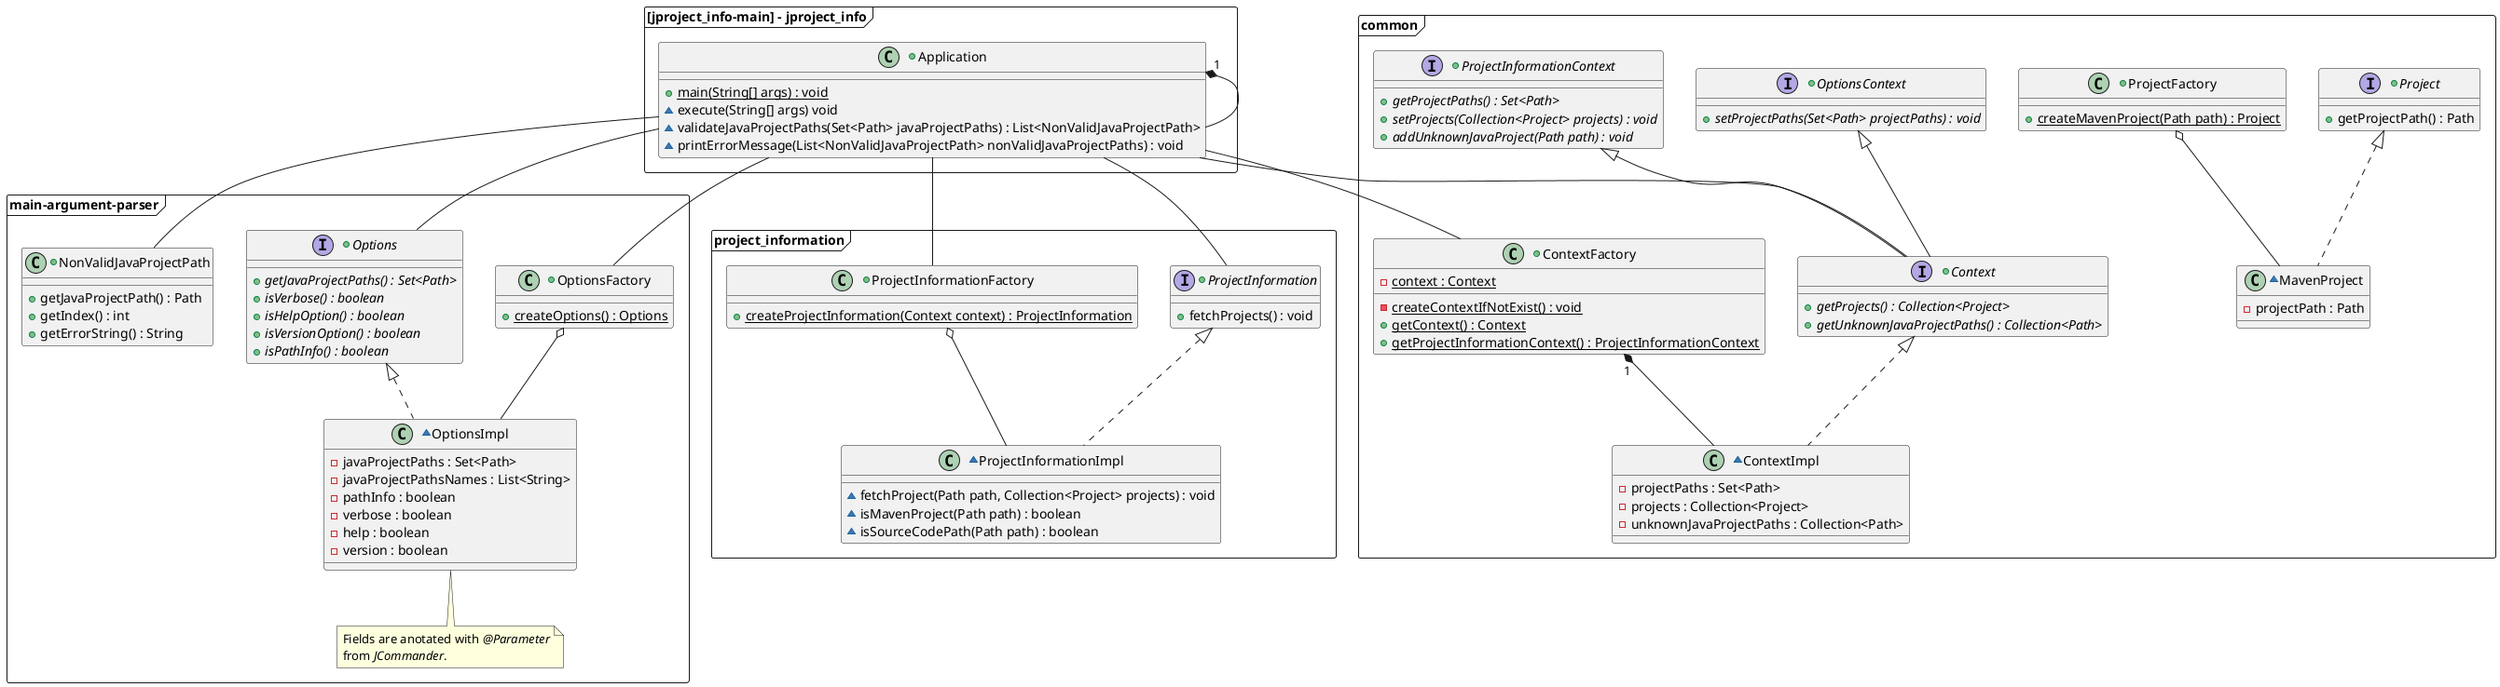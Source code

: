 @startuml
package "[jproject_info-main] - jproject_info" <<Frame>> {
  +class Application {
      +{static}main(String[] args) : void
      ~execute(String[] args) void
      ~validateJavaProjectPaths(Set<Path> javaProjectPaths) : List<NonValidJavaProjectPath>
      ~printErrorMessage(List<NonValidJavaProjectPath> nonValidJavaProjectPaths) : void
  }

  Application "1" *-- Application
}

package main-argument-parser <<Frame>> {
  +class OptionsFactory {
      +{static}createOptions() : Options
  }

  +interface Options {
      +{abstract}getJavaProjectPaths() : Set<Path>
      +{abstract}isVerbose() : boolean
      +{abstract}isHelpOption() : boolean
      +{abstract}isVersionOption() : boolean
      +{abstract}isPathInfo() : boolean
  }

  ~class OptionsImpl {
      -javaProjectPaths : Set<Path>
      -javaProjectPathsNames : List<String>
      -pathInfo : boolean
      -verbose : boolean
      -help : boolean
      -version : boolean
  }

  note as OptionsImplNote
      Fields are anotated with <i>@Parameter</i>
      from <i>JCommander</i>.
  end note

  +class NonValidJavaProjectPath {
      +getJavaProjectPath() : Path
      +getIndex() : int
      +getErrorString() : String
  }

  Options <|.. OptionsImpl

  OptionsImpl .. OptionsImplNote

  OptionsFactory o-- OptionsImpl
}

package common <<Frame>> {
  +interface Context {
      +{abstract}getProjects() : Collection<Project>
      +{abstract}getUnknownJavaProjectPaths() : Collection<Path>
  }

  +interface OptionsContext {
      +{abstract}setProjectPaths(Set<Path> projectPaths) : void
  }

  +interface ProjectInformationContext {
      +{abstract}getProjectPaths() : Set<Path>
      +{abstract}setProjects(Collection<Project> projects) : void
      +{abstract}addUnknownJavaProject(Path path) : void
  }

  OptionsContext <|-- Context
  ProjectInformationContext <|-- Context

  ~class ContextImpl {
      -projectPaths : Set<Path>
      -projects : Collection<Project>
      -unknownJavaProjectPaths : Collection<Path>
  }

  +class ContextFactory {
      -{static}context : Context
      -{static}createContextIfNotExist() : void
      +{static}getContext() : Context
      +{static}getProjectInformationContext() : ProjectInformationContext
  }

  ContextFactory "1" *-- ContextImpl

  Context <|.. ContextImpl

  +interface Project {
      +getProjectPath() : Path
  }

  ~class MavenProject {
      -projectPath : Path
  }

  Project <|.. MavenProject

  +class ProjectFactory {
      +{static}createMavenProject(Path path) : Project
  }

  ProjectFactory o-- MavenProject

}

package project_information <<Frame>> {
  +interface ProjectInformation {
      +fetchProjects() : void
  }

  ~class ProjectInformationImpl {
      ~fetchProject(Path path, Collection<Project> projects) : void
      ~isMavenProject(Path path) : boolean
      ~isSourceCodePath(Path path) : boolean
  }

  ProjectInformation <|.. ProjectInformationImpl

  +class ProjectInformationFactory {
      +{static}createProjectInformation(Context context) : ProjectInformation
  }

  ProjectInformationFactory o-- ProjectInformationImpl
}

Application -- OptionsFactory
Application -- Options
Application -- NonValidJavaProjectPath
Application -- ContextFactory
Application -- Context
Application -- ProjectInformationFactory
Application -- ProjectInformation

@enduml